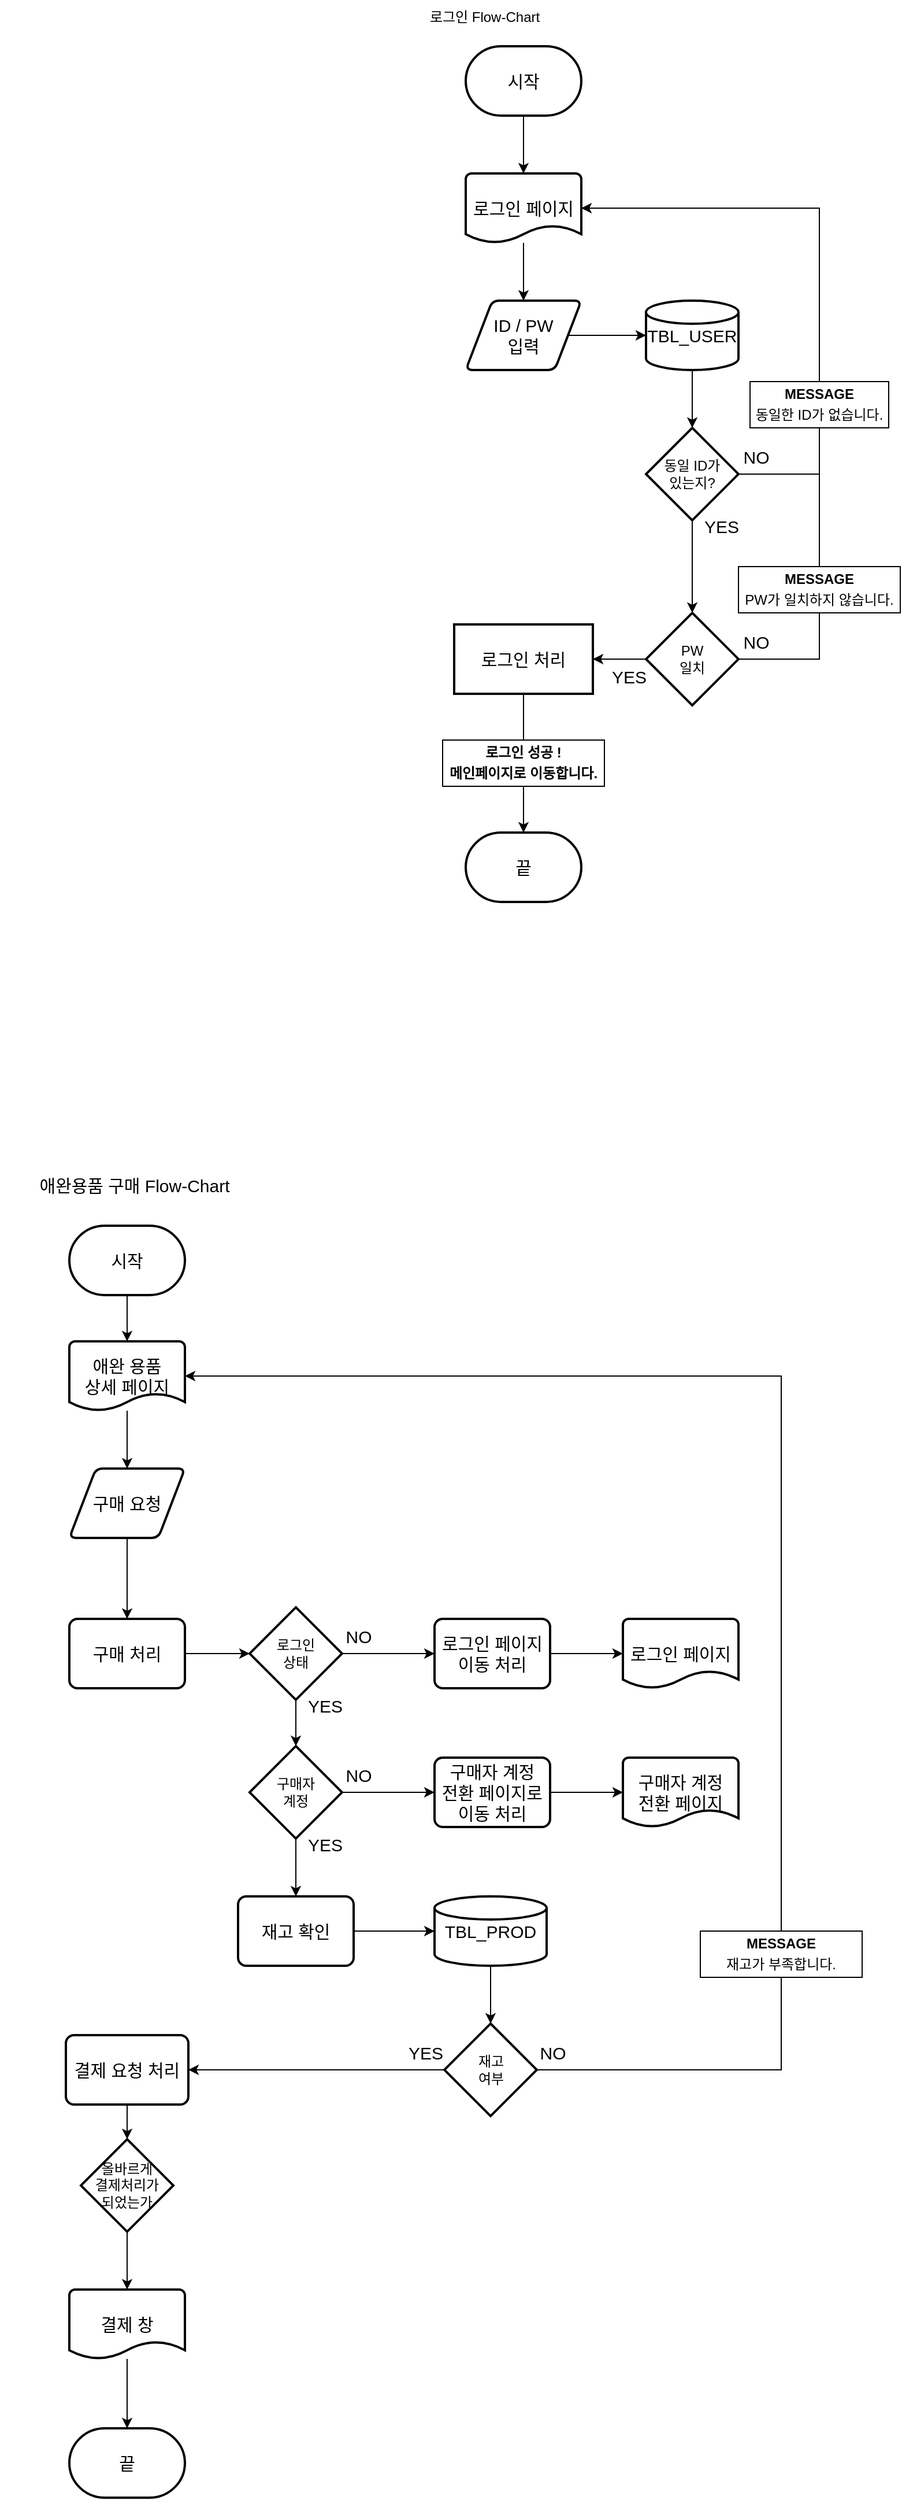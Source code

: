 <mxfile version="26.0.6">
  <diagram name="페이지-1" id="dXkecmHCMWZ0PJQJGGgc">
    <mxGraphModel dx="1434" dy="780" grid="1" gridSize="10" guides="1" tooltips="1" connect="1" arrows="1" fold="1" page="1" pageScale="1" pageWidth="827" pageHeight="1169" math="0" shadow="0">
      <root>
        <mxCell id="0" />
        <mxCell id="1" parent="0" />
        <mxCell id="igjqlshMGf3NSqNS0H5_-6" value="" style="edgeStyle=orthogonalEdgeStyle;rounded=0;orthogonalLoop=1;jettySize=auto;html=1;" edge="1" parent="1" source="igjqlshMGf3NSqNS0H5_-2" target="igjqlshMGf3NSqNS0H5_-4">
          <mxGeometry relative="1" as="geometry" />
        </mxCell>
        <mxCell id="igjqlshMGf3NSqNS0H5_-2" value="&lt;font style=&quot;font-size: 15px;&quot;&gt;시작&lt;/font&gt;" style="strokeWidth=2;html=1;shape=mxgraph.flowchart.terminator;whiteSpace=wrap;" vertex="1" parent="1">
          <mxGeometry x="427" y="200" width="100" height="60" as="geometry" />
        </mxCell>
        <mxCell id="igjqlshMGf3NSqNS0H5_-3" value="&lt;font style=&quot;font-size: 15px;&quot;&gt;끝&lt;/font&gt;" style="strokeWidth=2;html=1;shape=mxgraph.flowchart.terminator;whiteSpace=wrap;" vertex="1" parent="1">
          <mxGeometry x="427" y="880" width="100" height="60" as="geometry" />
        </mxCell>
        <mxCell id="igjqlshMGf3NSqNS0H5_-8" value="" style="edgeStyle=orthogonalEdgeStyle;rounded=0;orthogonalLoop=1;jettySize=auto;html=1;" edge="1" parent="1" source="igjqlshMGf3NSqNS0H5_-4" target="igjqlshMGf3NSqNS0H5_-7">
          <mxGeometry relative="1" as="geometry" />
        </mxCell>
        <mxCell id="igjqlshMGf3NSqNS0H5_-4" value="&lt;font style=&quot;font-size: 15px;&quot;&gt;로그인 페이지&lt;/font&gt;" style="strokeWidth=2;html=1;shape=mxgraph.flowchart.document2;whiteSpace=wrap;size=0.25;" vertex="1" parent="1">
          <mxGeometry x="427" y="310" width="100" height="60" as="geometry" />
        </mxCell>
        <mxCell id="igjqlshMGf3NSqNS0H5_-5" value="로그인 Flow-Chart" style="text;html=1;align=center;verticalAlign=middle;resizable=0;points=[];autosize=1;strokeColor=none;fillColor=none;" vertex="1" parent="1">
          <mxGeometry x="383" y="160" width="120" height="30" as="geometry" />
        </mxCell>
        <mxCell id="igjqlshMGf3NSqNS0H5_-12" value="" style="edgeStyle=orthogonalEdgeStyle;rounded=0;orthogonalLoop=1;jettySize=auto;html=1;" edge="1" parent="1" source="igjqlshMGf3NSqNS0H5_-7" target="igjqlshMGf3NSqNS0H5_-9">
          <mxGeometry relative="1" as="geometry" />
        </mxCell>
        <mxCell id="igjqlshMGf3NSqNS0H5_-7" value="&lt;font style=&quot;font-size: 15px;&quot;&gt;ID / PW&lt;/font&gt;&lt;div&gt;&lt;font style=&quot;font-size: 15px;&quot;&gt;입력&lt;/font&gt;&lt;/div&gt;" style="shape=parallelogram;html=1;strokeWidth=2;perimeter=parallelogramPerimeter;whiteSpace=wrap;rounded=1;arcSize=12;size=0.23;" vertex="1" parent="1">
          <mxGeometry x="427" y="420" width="100" height="60" as="geometry" />
        </mxCell>
        <mxCell id="igjqlshMGf3NSqNS0H5_-13" value="" style="edgeStyle=orthogonalEdgeStyle;rounded=0;orthogonalLoop=1;jettySize=auto;html=1;" edge="1" parent="1" source="igjqlshMGf3NSqNS0H5_-9" target="igjqlshMGf3NSqNS0H5_-11">
          <mxGeometry relative="1" as="geometry" />
        </mxCell>
        <mxCell id="igjqlshMGf3NSqNS0H5_-9" value="&lt;font style=&quot;font-size: 15px;&quot;&gt;TBL_&lt;span style=&quot;background-color: transparent; color: light-dark(rgb(0, 0, 0), rgb(255, 255, 255));&quot;&gt;USER&lt;/span&gt;&lt;/font&gt;" style="strokeWidth=2;html=1;shape=mxgraph.flowchart.database;whiteSpace=wrap;" vertex="1" parent="1">
          <mxGeometry x="583" y="420" width="80" height="60" as="geometry" />
        </mxCell>
        <mxCell id="igjqlshMGf3NSqNS0H5_-19" value="" style="edgeStyle=orthogonalEdgeStyle;rounded=0;orthogonalLoop=1;jettySize=auto;html=1;" edge="1" parent="1" source="igjqlshMGf3NSqNS0H5_-11" target="igjqlshMGf3NSqNS0H5_-18">
          <mxGeometry relative="1" as="geometry" />
        </mxCell>
        <mxCell id="igjqlshMGf3NSqNS0H5_-11" value="&lt;font&gt;동일 ID가&lt;/font&gt;&lt;div&gt;&lt;font&gt;있는지?&lt;/font&gt;&lt;/div&gt;" style="strokeWidth=2;html=1;shape=mxgraph.flowchart.decision;whiteSpace=wrap;" vertex="1" parent="1">
          <mxGeometry x="583" y="530" width="80" height="80" as="geometry" />
        </mxCell>
        <mxCell id="igjqlshMGf3NSqNS0H5_-14" value="" style="endArrow=classic;html=1;rounded=0;entryX=1;entryY=0.5;entryDx=0;entryDy=0;entryPerimeter=0;exitX=1;exitY=0.5;exitDx=0;exitDy=0;exitPerimeter=0;" edge="1" parent="1" source="igjqlshMGf3NSqNS0H5_-11" target="igjqlshMGf3NSqNS0H5_-4">
          <mxGeometry width="50" height="50" relative="1" as="geometry">
            <mxPoint x="443" y="520" as="sourcePoint" />
            <mxPoint x="493" y="470" as="targetPoint" />
            <Array as="points">
              <mxPoint x="733" y="570" />
              <mxPoint x="733" y="450" />
              <mxPoint x="733" y="340" />
            </Array>
          </mxGeometry>
        </mxCell>
        <mxCell id="igjqlshMGf3NSqNS0H5_-15" value="&lt;font style=&quot;font-size: 15px;&quot;&gt;NO&lt;/font&gt;" style="text;html=1;align=center;verticalAlign=middle;resizable=0;points=[];autosize=1;strokeColor=none;fillColor=none;" vertex="1" parent="1">
          <mxGeometry x="653" y="540" width="50" height="30" as="geometry" />
        </mxCell>
        <mxCell id="igjqlshMGf3NSqNS0H5_-16" value="&lt;font style=&quot;font-size: 15px;&quot;&gt;YES&lt;/font&gt;" style="text;html=1;align=center;verticalAlign=middle;resizable=0;points=[];autosize=1;strokeColor=none;fillColor=none;" vertex="1" parent="1">
          <mxGeometry x="623" y="600" width="50" height="30" as="geometry" />
        </mxCell>
        <mxCell id="igjqlshMGf3NSqNS0H5_-17" value="&lt;p style=&quot;margin:0px;margin-top:4px;text-align:center;&quot;&gt;&lt;b&gt;MESSAGE&lt;/b&gt;&lt;/p&gt;&lt;p style=&quot;margin:0px;margin-top:4px;text-align:center;&quot;&gt;동일한 ID가 없습니다.&lt;/p&gt;" style="verticalAlign=top;align=left;overflow=fill;html=1;whiteSpace=wrap;" vertex="1" parent="1">
          <mxGeometry x="673" y="490" width="120" height="40" as="geometry" />
        </mxCell>
        <mxCell id="igjqlshMGf3NSqNS0H5_-25" value="" style="edgeStyle=orthogonalEdgeStyle;rounded=0;orthogonalLoop=1;jettySize=auto;html=1;" edge="1" parent="1" source="igjqlshMGf3NSqNS0H5_-18" target="igjqlshMGf3NSqNS0H5_-24">
          <mxGeometry relative="1" as="geometry" />
        </mxCell>
        <mxCell id="igjqlshMGf3NSqNS0H5_-18" value="PW&lt;br&gt;&lt;div&gt;일치&lt;/div&gt;" style="strokeWidth=2;html=1;shape=mxgraph.flowchart.decision;whiteSpace=wrap;" vertex="1" parent="1">
          <mxGeometry x="583" y="690" width="80" height="80" as="geometry" />
        </mxCell>
        <mxCell id="igjqlshMGf3NSqNS0H5_-20" value="" style="endArrow=none;html=1;rounded=0;exitX=1;exitY=0.5;exitDx=0;exitDy=0;exitPerimeter=0;" edge="1" parent="1" source="igjqlshMGf3NSqNS0H5_-18">
          <mxGeometry width="50" height="50" relative="1" as="geometry">
            <mxPoint x="693" y="735" as="sourcePoint" />
            <mxPoint x="733" y="570" as="targetPoint" />
            <Array as="points">
              <mxPoint x="733" y="730" />
            </Array>
          </mxGeometry>
        </mxCell>
        <mxCell id="igjqlshMGf3NSqNS0H5_-21" value="&lt;font style=&quot;font-size: 15px;&quot;&gt;NO&lt;/font&gt;" style="text;html=1;align=center;verticalAlign=middle;resizable=0;points=[];autosize=1;strokeColor=none;fillColor=none;" vertex="1" parent="1">
          <mxGeometry x="653" y="700" width="50" height="30" as="geometry" />
        </mxCell>
        <mxCell id="igjqlshMGf3NSqNS0H5_-22" value="&lt;font style=&quot;font-size: 15px;&quot;&gt;YES&lt;/font&gt;" style="text;html=1;align=center;verticalAlign=middle;resizable=0;points=[];autosize=1;strokeColor=none;fillColor=none;" vertex="1" parent="1">
          <mxGeometry x="543" y="730" width="50" height="30" as="geometry" />
        </mxCell>
        <mxCell id="igjqlshMGf3NSqNS0H5_-23" value="&lt;p style=&quot;margin:0px;margin-top:4px;text-align:center;&quot;&gt;&lt;b&gt;MESSAGE&lt;/b&gt;&lt;/p&gt;&lt;p style=&quot;margin:0px;margin-top:4px;text-align:center;&quot;&gt;PW가 일치하지 않습니다.&lt;/p&gt;" style="verticalAlign=top;align=left;overflow=fill;html=1;whiteSpace=wrap;" vertex="1" parent="1">
          <mxGeometry x="663" y="650" width="140" height="40" as="geometry" />
        </mxCell>
        <mxCell id="igjqlshMGf3NSqNS0H5_-26" value="" style="edgeStyle=orthogonalEdgeStyle;rounded=0;orthogonalLoop=1;jettySize=auto;html=1;" edge="1" parent="1" source="igjqlshMGf3NSqNS0H5_-24" target="igjqlshMGf3NSqNS0H5_-3">
          <mxGeometry relative="1" as="geometry" />
        </mxCell>
        <mxCell id="igjqlshMGf3NSqNS0H5_-24" value="&lt;font style=&quot;font-size: 15px;&quot;&gt;로그인 처리&lt;/font&gt;" style="whiteSpace=wrap;html=1;strokeWidth=2;" vertex="1" parent="1">
          <mxGeometry x="417" y="700" width="120" height="60" as="geometry" />
        </mxCell>
        <mxCell id="igjqlshMGf3NSqNS0H5_-28" value="&lt;p style=&quot;margin:0px;margin-top:4px;text-align:center;&quot;&gt;&lt;b&gt;로그인 성공 !&lt;/b&gt;&lt;/p&gt;&lt;p style=&quot;margin:0px;margin-top:4px;text-align:center;&quot;&gt;&lt;b&gt;메인페이지로 이동합니다.&lt;/b&gt;&lt;/p&gt;" style="verticalAlign=top;align=left;overflow=fill;html=1;whiteSpace=wrap;" vertex="1" parent="1">
          <mxGeometry x="407" y="800" width="140" height="40" as="geometry" />
        </mxCell>
        <mxCell id="igjqlshMGf3NSqNS0H5_-29" value="" style="shape=image;verticalLabelPosition=bottom;labelBackgroundColor=default;verticalAlign=top;aspect=fixed;imageAspect=0;image=https://images.edrawsoft.com/kr/articles/edrawmax/flowchart/flowchart-2.PNG;" vertex="1" parent="1">
          <mxGeometry x="24" y="320" width="383" height="390" as="geometry" />
        </mxCell>
        <mxCell id="igjqlshMGf3NSqNS0H5_-30" value="&lt;font style=&quot;font-size: 15px;&quot;&gt;애완용품 구매 Flow-Chart&lt;/font&gt;" style="text;html=1;align=center;verticalAlign=middle;resizable=0;points=[];autosize=1;strokeColor=none;fillColor=none;" vertex="1" parent="1">
          <mxGeometry x="40" y="1170" width="200" height="30" as="geometry" />
        </mxCell>
        <mxCell id="igjqlshMGf3NSqNS0H5_-35" value="" style="edgeStyle=orthogonalEdgeStyle;rounded=0;orthogonalLoop=1;jettySize=auto;html=1;" edge="1" parent="1" source="igjqlshMGf3NSqNS0H5_-31" target="igjqlshMGf3NSqNS0H5_-33">
          <mxGeometry relative="1" as="geometry" />
        </mxCell>
        <mxCell id="igjqlshMGf3NSqNS0H5_-31" value="&lt;font style=&quot;font-size: 15px;&quot;&gt;시작&lt;/font&gt;" style="strokeWidth=2;html=1;shape=mxgraph.flowchart.terminator;whiteSpace=wrap;" vertex="1" parent="1">
          <mxGeometry x="84" y="1220" width="100" height="60" as="geometry" />
        </mxCell>
        <mxCell id="igjqlshMGf3NSqNS0H5_-36" value="" style="edgeStyle=orthogonalEdgeStyle;rounded=0;orthogonalLoop=1;jettySize=auto;html=1;" edge="1" parent="1" source="igjqlshMGf3NSqNS0H5_-33" target="igjqlshMGf3NSqNS0H5_-34">
          <mxGeometry relative="1" as="geometry" />
        </mxCell>
        <mxCell id="igjqlshMGf3NSqNS0H5_-33" value="&lt;font style=&quot;font-size: 15px;&quot;&gt;애완 용품&lt;/font&gt;&lt;div&gt;&lt;font style=&quot;font-size: 15px;&quot;&gt;상세 페이지&lt;/font&gt;&lt;/div&gt;" style="strokeWidth=2;html=1;shape=mxgraph.flowchart.document2;whiteSpace=wrap;size=0.25;" vertex="1" parent="1">
          <mxGeometry x="84" y="1320" width="100" height="60" as="geometry" />
        </mxCell>
        <mxCell id="igjqlshMGf3NSqNS0H5_-43" value="" style="edgeStyle=orthogonalEdgeStyle;rounded=0;orthogonalLoop=1;jettySize=auto;html=1;" edge="1" parent="1" source="igjqlshMGf3NSqNS0H5_-34" target="igjqlshMGf3NSqNS0H5_-42">
          <mxGeometry relative="1" as="geometry" />
        </mxCell>
        <mxCell id="igjqlshMGf3NSqNS0H5_-34" value="&lt;font style=&quot;font-size: 15px;&quot;&gt;구매 요청&lt;/font&gt;" style="shape=parallelogram;html=1;strokeWidth=2;perimeter=parallelogramPerimeter;whiteSpace=wrap;rounded=1;arcSize=12;size=0.23;" vertex="1" parent="1">
          <mxGeometry x="84" y="1430" width="100" height="60" as="geometry" />
        </mxCell>
        <mxCell id="igjqlshMGf3NSqNS0H5_-45" value="" style="edgeStyle=orthogonalEdgeStyle;rounded=0;orthogonalLoop=1;jettySize=auto;html=1;" edge="1" parent="1" source="igjqlshMGf3NSqNS0H5_-37" target="igjqlshMGf3NSqNS0H5_-39">
          <mxGeometry relative="1" as="geometry" />
        </mxCell>
        <mxCell id="igjqlshMGf3NSqNS0H5_-68" value="" style="edgeStyle=orthogonalEdgeStyle;rounded=0;orthogonalLoop=1;jettySize=auto;html=1;" edge="1" parent="1" source="igjqlshMGf3NSqNS0H5_-37" target="igjqlshMGf3NSqNS0H5_-67">
          <mxGeometry relative="1" as="geometry" />
        </mxCell>
        <mxCell id="igjqlshMGf3NSqNS0H5_-37" value="로그인&lt;div&gt;상태&lt;/div&gt;" style="strokeWidth=2;html=1;shape=mxgraph.flowchart.decision;whiteSpace=wrap;" vertex="1" parent="1">
          <mxGeometry x="240" y="1550" width="80" height="80" as="geometry" />
        </mxCell>
        <mxCell id="igjqlshMGf3NSqNS0H5_-38" value="&lt;font style=&quot;font-size: 15px;&quot;&gt;끝&lt;/font&gt;" style="strokeWidth=2;html=1;shape=mxgraph.flowchart.terminator;whiteSpace=wrap;" vertex="1" parent="1">
          <mxGeometry x="84" y="2260" width="100" height="60" as="geometry" />
        </mxCell>
        <mxCell id="igjqlshMGf3NSqNS0H5_-52" value="" style="edgeStyle=orthogonalEdgeStyle;rounded=0;orthogonalLoop=1;jettySize=auto;html=1;" edge="1" parent="1" source="igjqlshMGf3NSqNS0H5_-39" target="igjqlshMGf3NSqNS0H5_-50">
          <mxGeometry relative="1" as="geometry" />
        </mxCell>
        <mxCell id="igjqlshMGf3NSqNS0H5_-79" value="" style="edgeStyle=orthogonalEdgeStyle;rounded=0;orthogonalLoop=1;jettySize=auto;html=1;" edge="1" parent="1" source="igjqlshMGf3NSqNS0H5_-39" target="igjqlshMGf3NSqNS0H5_-78">
          <mxGeometry relative="1" as="geometry" />
        </mxCell>
        <mxCell id="igjqlshMGf3NSqNS0H5_-39" value="&lt;font&gt;구매자&lt;/font&gt;&lt;div&gt;&lt;font&gt;계정&lt;/font&gt;&lt;/div&gt;" style="strokeWidth=2;html=1;shape=mxgraph.flowchart.decision;whiteSpace=wrap;" vertex="1" parent="1">
          <mxGeometry x="240" y="1670" width="80" height="80" as="geometry" />
        </mxCell>
        <mxCell id="igjqlshMGf3NSqNS0H5_-57" value="" style="edgeStyle=orthogonalEdgeStyle;rounded=0;orthogonalLoop=1;jettySize=auto;html=1;" edge="1" parent="1" source="igjqlshMGf3NSqNS0H5_-40" target="igjqlshMGf3NSqNS0H5_-56">
          <mxGeometry relative="1" as="geometry" />
        </mxCell>
        <mxCell id="igjqlshMGf3NSqNS0H5_-40" value="재고&lt;div&gt;여부&lt;/div&gt;" style="strokeWidth=2;html=1;shape=mxgraph.flowchart.decision;whiteSpace=wrap;" vertex="1" parent="1">
          <mxGeometry x="408.5" y="1910" width="80" height="80" as="geometry" />
        </mxCell>
        <mxCell id="igjqlshMGf3NSqNS0H5_-55" value="" style="edgeStyle=orthogonalEdgeStyle;rounded=0;orthogonalLoop=1;jettySize=auto;html=1;" edge="1" parent="1" source="igjqlshMGf3NSqNS0H5_-41" target="igjqlshMGf3NSqNS0H5_-40">
          <mxGeometry relative="1" as="geometry" />
        </mxCell>
        <mxCell id="igjqlshMGf3NSqNS0H5_-41" value="&lt;font style=&quot;font-size: 15px;&quot;&gt;TBL_PROD&lt;/font&gt;" style="strokeWidth=2;html=1;shape=mxgraph.flowchart.database;whiteSpace=wrap;" vertex="1" parent="1">
          <mxGeometry x="400" y="1800" width="97" height="60" as="geometry" />
        </mxCell>
        <mxCell id="igjqlshMGf3NSqNS0H5_-44" value="" style="edgeStyle=orthogonalEdgeStyle;rounded=0;orthogonalLoop=1;jettySize=auto;html=1;" edge="1" parent="1" source="igjqlshMGf3NSqNS0H5_-42" target="igjqlshMGf3NSqNS0H5_-37">
          <mxGeometry relative="1" as="geometry" />
        </mxCell>
        <mxCell id="igjqlshMGf3NSqNS0H5_-42" value="&lt;font style=&quot;font-size: 15px;&quot;&gt;구매 처리&lt;/font&gt;" style="rounded=1;whiteSpace=wrap;html=1;absoluteArcSize=1;arcSize=14;strokeWidth=2;" vertex="1" parent="1">
          <mxGeometry x="84" y="1560" width="100" height="60" as="geometry" />
        </mxCell>
        <mxCell id="igjqlshMGf3NSqNS0H5_-49" value="&lt;font style=&quot;font-size: 15px;&quot;&gt;YES&lt;/font&gt;" style="text;html=1;align=center;verticalAlign=middle;resizable=0;points=[];autosize=1;strokeColor=none;fillColor=none;" vertex="1" parent="1">
          <mxGeometry x="280" y="1740" width="50" height="30" as="geometry" />
        </mxCell>
        <mxCell id="igjqlshMGf3NSqNS0H5_-54" value="" style="edgeStyle=orthogonalEdgeStyle;rounded=0;orthogonalLoop=1;jettySize=auto;html=1;" edge="1" parent="1" source="igjqlshMGf3NSqNS0H5_-50" target="igjqlshMGf3NSqNS0H5_-41">
          <mxGeometry relative="1" as="geometry" />
        </mxCell>
        <mxCell id="igjqlshMGf3NSqNS0H5_-50" value="&lt;font style=&quot;font-size: 15px;&quot;&gt;재고 확인&lt;/font&gt;" style="rounded=1;whiteSpace=wrap;html=1;absoluteArcSize=1;arcSize=14;strokeWidth=2;" vertex="1" parent="1">
          <mxGeometry x="230" y="1800" width="100" height="60" as="geometry" />
        </mxCell>
        <mxCell id="igjqlshMGf3NSqNS0H5_-62" value="" style="edgeStyle=orthogonalEdgeStyle;rounded=0;orthogonalLoop=1;jettySize=auto;html=1;" edge="1" parent="1" source="igjqlshMGf3NSqNS0H5_-56" target="igjqlshMGf3NSqNS0H5_-61">
          <mxGeometry relative="1" as="geometry" />
        </mxCell>
        <mxCell id="igjqlshMGf3NSqNS0H5_-56" value="&lt;font style=&quot;font-size: 15px;&quot;&gt;결제 요청 처리&lt;/font&gt;" style="rounded=1;whiteSpace=wrap;html=1;absoluteArcSize=1;arcSize=14;strokeWidth=2;" vertex="1" parent="1">
          <mxGeometry x="81" y="1920" width="106" height="60" as="geometry" />
        </mxCell>
        <mxCell id="igjqlshMGf3NSqNS0H5_-58" value="&lt;font style=&quot;font-size: 15px;&quot;&gt;YES&lt;/font&gt;" style="text;html=1;align=center;verticalAlign=middle;resizable=0;points=[];autosize=1;strokeColor=none;fillColor=none;" vertex="1" parent="1">
          <mxGeometry x="367" y="1920" width="50" height="30" as="geometry" />
        </mxCell>
        <mxCell id="igjqlshMGf3NSqNS0H5_-59" value="&lt;font style=&quot;font-size: 15px;&quot;&gt;YES&lt;/font&gt;" style="text;html=1;align=center;verticalAlign=middle;resizable=0;points=[];autosize=1;strokeColor=none;fillColor=none;" vertex="1" parent="1">
          <mxGeometry x="280" y="1620" width="50" height="30" as="geometry" />
        </mxCell>
        <mxCell id="igjqlshMGf3NSqNS0H5_-64" value="" style="edgeStyle=orthogonalEdgeStyle;rounded=0;orthogonalLoop=1;jettySize=auto;html=1;" edge="1" parent="1" source="igjqlshMGf3NSqNS0H5_-60" target="igjqlshMGf3NSqNS0H5_-38">
          <mxGeometry relative="1" as="geometry" />
        </mxCell>
        <mxCell id="igjqlshMGf3NSqNS0H5_-60" value="&lt;font style=&quot;font-size: 15px;&quot;&gt;결제 창&lt;/font&gt;" style="strokeWidth=2;html=1;shape=mxgraph.flowchart.document2;whiteSpace=wrap;size=0.25;" vertex="1" parent="1">
          <mxGeometry x="84" y="2140" width="100" height="60" as="geometry" />
        </mxCell>
        <mxCell id="igjqlshMGf3NSqNS0H5_-63" value="" style="edgeStyle=orthogonalEdgeStyle;rounded=0;orthogonalLoop=1;jettySize=auto;html=1;" edge="1" parent="1" source="igjqlshMGf3NSqNS0H5_-61" target="igjqlshMGf3NSqNS0H5_-60">
          <mxGeometry relative="1" as="geometry" />
        </mxCell>
        <mxCell id="igjqlshMGf3NSqNS0H5_-61" value="올바르게&lt;div&gt;결제처리가&lt;/div&gt;&lt;div&gt;되었는가&lt;/div&gt;" style="strokeWidth=2;html=1;shape=mxgraph.flowchart.decision;whiteSpace=wrap;" vertex="1" parent="1">
          <mxGeometry x="94" y="2010" width="80" height="80" as="geometry" />
        </mxCell>
        <mxCell id="igjqlshMGf3NSqNS0H5_-77" value="" style="edgeStyle=orthogonalEdgeStyle;rounded=0;orthogonalLoop=1;jettySize=auto;html=1;" edge="1" parent="1" source="igjqlshMGf3NSqNS0H5_-67" target="igjqlshMGf3NSqNS0H5_-76">
          <mxGeometry relative="1" as="geometry" />
        </mxCell>
        <mxCell id="igjqlshMGf3NSqNS0H5_-67" value="&lt;font style=&quot;font-size: 15px;&quot;&gt;로그인 페이지&lt;/font&gt;&lt;div&gt;&lt;font style=&quot;font-size: 15px;&quot;&gt;이동 처리&lt;/font&gt;&lt;/div&gt;" style="rounded=1;whiteSpace=wrap;html=1;absoluteArcSize=1;arcSize=14;strokeWidth=2;" vertex="1" parent="1">
          <mxGeometry x="400" y="1560" width="100" height="60" as="geometry" />
        </mxCell>
        <mxCell id="igjqlshMGf3NSqNS0H5_-69" value="&lt;font style=&quot;font-size: 15px;&quot;&gt;NO&lt;/font&gt;" style="text;html=1;align=center;verticalAlign=middle;resizable=0;points=[];autosize=1;strokeColor=none;fillColor=none;" vertex="1" parent="1">
          <mxGeometry x="308.5" y="1560" width="50" height="30" as="geometry" />
        </mxCell>
        <mxCell id="igjqlshMGf3NSqNS0H5_-73" value="&lt;span style=&quot;font-size: 15px;&quot;&gt;구매자 계정&lt;/span&gt;&lt;div&gt;&lt;span style=&quot;font-size: 15px;&quot;&gt;전환 페이지&lt;/span&gt;&lt;/div&gt;" style="strokeWidth=2;html=1;shape=mxgraph.flowchart.document2;whiteSpace=wrap;size=0.25;" vertex="1" parent="1">
          <mxGeometry x="563" y="1680" width="100" height="60" as="geometry" />
        </mxCell>
        <mxCell id="igjqlshMGf3NSqNS0H5_-75" value="&lt;font style=&quot;font-size: 15px;&quot;&gt;NO&lt;/font&gt;" style="text;html=1;align=center;verticalAlign=middle;resizable=0;points=[];autosize=1;strokeColor=none;fillColor=none;" vertex="1" parent="1">
          <mxGeometry x="308.5" y="1680" width="50" height="30" as="geometry" />
        </mxCell>
        <mxCell id="igjqlshMGf3NSqNS0H5_-76" value="&lt;span style=&quot;font-size: 15px;&quot;&gt;로그인 페이지&lt;/span&gt;" style="strokeWidth=2;html=1;shape=mxgraph.flowchart.document2;whiteSpace=wrap;size=0.25;" vertex="1" parent="1">
          <mxGeometry x="563" y="1560" width="100" height="60" as="geometry" />
        </mxCell>
        <mxCell id="igjqlshMGf3NSqNS0H5_-80" value="" style="edgeStyle=orthogonalEdgeStyle;rounded=0;orthogonalLoop=1;jettySize=auto;html=1;" edge="1" parent="1" source="igjqlshMGf3NSqNS0H5_-78" target="igjqlshMGf3NSqNS0H5_-73">
          <mxGeometry relative="1" as="geometry" />
        </mxCell>
        <mxCell id="igjqlshMGf3NSqNS0H5_-78" value="&lt;span style=&quot;font-size: 15px;&quot;&gt;구매자 계정&lt;/span&gt;&lt;div&gt;&lt;span style=&quot;font-size: 15px;&quot;&gt;전환 페이지로&lt;/span&gt;&lt;/div&gt;&lt;div&gt;&lt;span style=&quot;font-size: 15px;&quot;&gt;이동 처리&lt;/span&gt;&lt;/div&gt;" style="rounded=1;whiteSpace=wrap;html=1;absoluteArcSize=1;arcSize=14;strokeWidth=2;" vertex="1" parent="1">
          <mxGeometry x="400" y="1680" width="100" height="60" as="geometry" />
        </mxCell>
        <mxCell id="igjqlshMGf3NSqNS0H5_-82" value="" style="endArrow=classic;html=1;rounded=0;exitX=1;exitY=0.5;exitDx=0;exitDy=0;exitPerimeter=0;entryX=1;entryY=0.5;entryDx=0;entryDy=0;entryPerimeter=0;" edge="1" parent="1" source="igjqlshMGf3NSqNS0H5_-40" target="igjqlshMGf3NSqNS0H5_-33">
          <mxGeometry width="50" height="50" relative="1" as="geometry">
            <mxPoint x="280" y="1780" as="sourcePoint" />
            <mxPoint x="640" y="1830" as="targetPoint" />
            <Array as="points">
              <mxPoint x="700" y="1950" />
              <mxPoint x="700" y="1350" />
            </Array>
          </mxGeometry>
        </mxCell>
        <mxCell id="igjqlshMGf3NSqNS0H5_-83" value="&lt;font style=&quot;font-size: 15px;&quot;&gt;NO&lt;/font&gt;" style="text;html=1;align=center;verticalAlign=middle;resizable=0;points=[];autosize=1;strokeColor=none;fillColor=none;" vertex="1" parent="1">
          <mxGeometry x="477" y="1920" width="50" height="30" as="geometry" />
        </mxCell>
        <mxCell id="igjqlshMGf3NSqNS0H5_-84" value="&lt;p style=&quot;margin:0px;margin-top:4px;text-align:center;&quot;&gt;&lt;b&gt;MESSAGE&lt;/b&gt;&lt;/p&gt;&lt;p style=&quot;margin:0px;margin-top:4px;text-align:center;&quot;&gt;재고가 부족합니다.&lt;/p&gt;" style="verticalAlign=top;align=left;overflow=fill;html=1;whiteSpace=wrap;" vertex="1" parent="1">
          <mxGeometry x="630" y="1830" width="140" height="40" as="geometry" />
        </mxCell>
      </root>
    </mxGraphModel>
  </diagram>
</mxfile>
